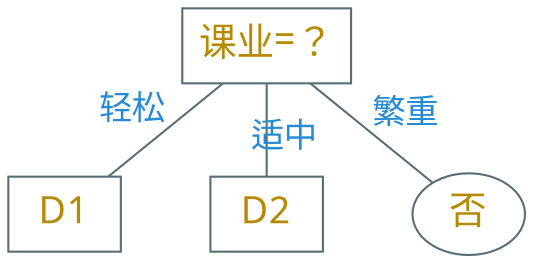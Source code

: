 digraph g {
    graph [nodesep=0.6, ranksep=0.6]
    bgcolor="transparent"
    node [shape=box color="#586e75" fontcolor="#b58900" fontsize=18 fontname="Ysabeau,LXGWWenKai"]
    edge [color="#586e75" fontcolor="#268bd2" fontsize=16 fontname="Ysabeau,LXGWWenKai" arrowhead=none]

    "课业=？" -> "D1" [xlabel="轻松"]
    "课业=？" -> "D2" [headlabel="适中" labeldistance=2]

    node [shape=ellipse]
    "课业=？" -> "否" [xlabel="繁重"]
}